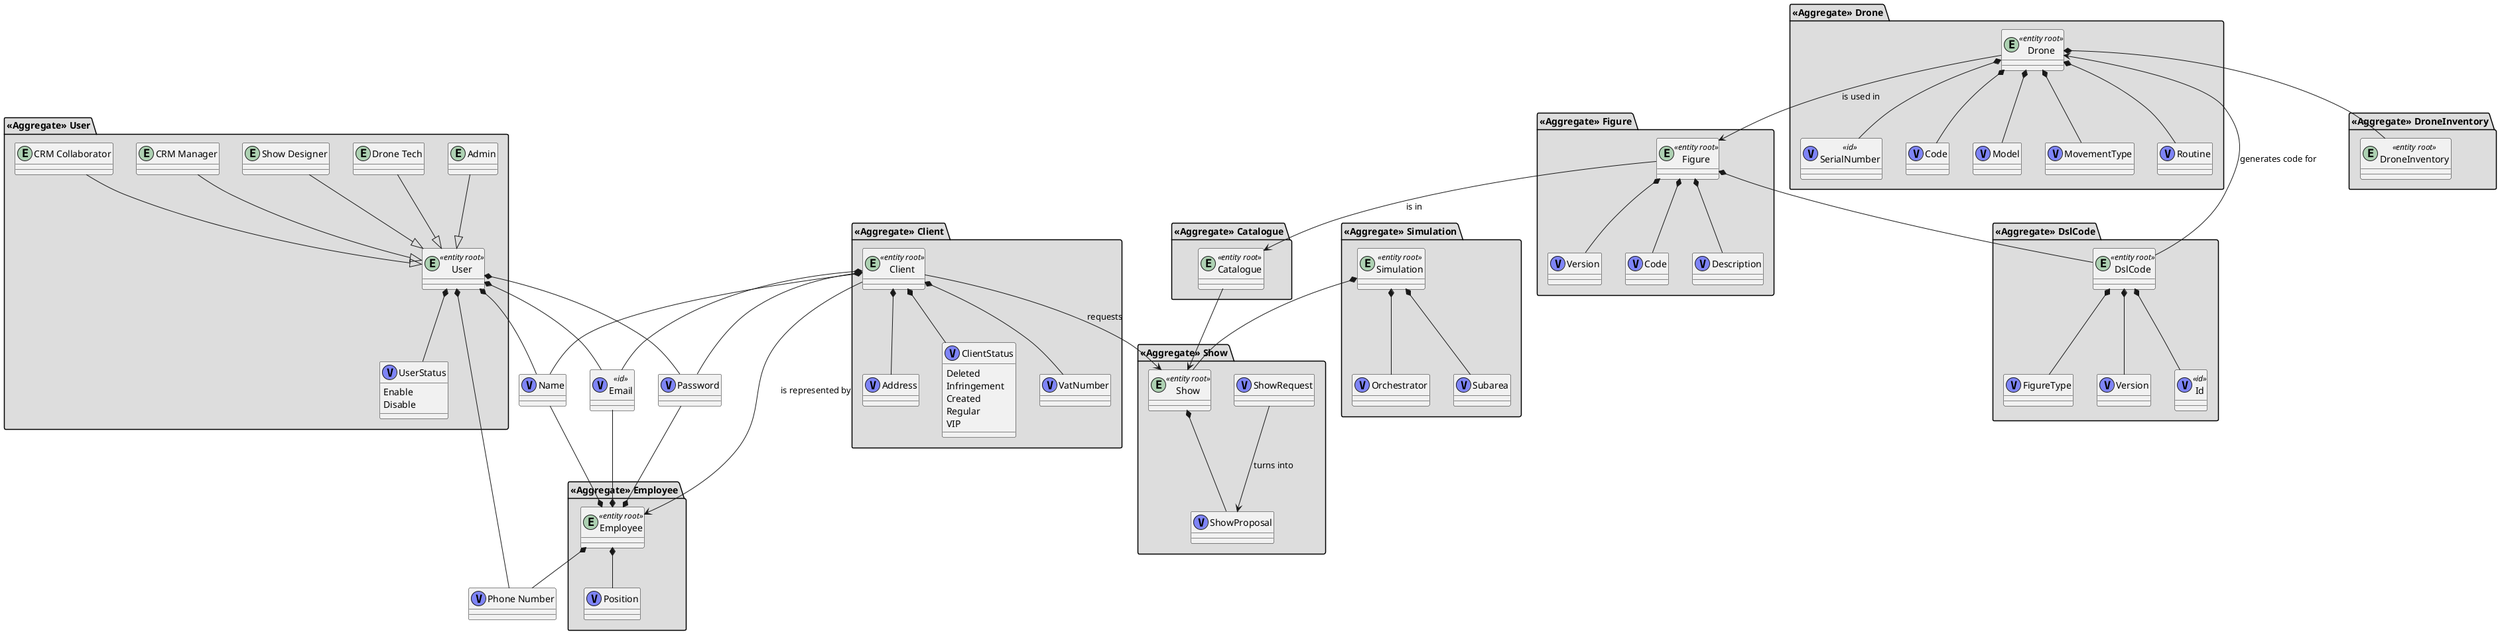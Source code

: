 @startuml



package "**«Aggregate» User**" #DDDDDD {

        entity "User" as entity_user <<entity root>> {
        }


        class "UserStatus" as vObject_userStatus <<(V, #7E84F7)>> {
                            Enable
                            Disable
                }

        entity_user *--down vObject_userStatus

        entity "Admin" as entity_admin {
        }
        entity "CRM Collaborator" as entity_crmcollaborator {
        }
        entity "CRM Manager" as entity_crmManager {
        }
        entity "Show Designer" as entity_showDesigner {
        }

        entity "Drone Tech" as entity_droneTech {
                }

        entity_user <|--up entity_admin
        entity_user <|--up entity_crmcollaborator
        entity_user <|--up entity_crmManager
        entity_user <|--up entity_showDesigner
        entity_user <|--up entity_droneTech
}

class "Email" as vObject_email <<id>> <<(V, #7E84F7)>> {
        }

class "Name" as vObject_name <<(V, #7E84F7)>> {
        }

class "Password" as vObject_password <<(V, #7E84F7)>> {
        }

class "Phone Number" as vObject_phoneNumber <<(V, #7E84F7)>> {
                }

package "**«Aggregate» Employee**" #DDDDDD {

        entity "Employee" as entity_employee <<entity root>> {
        }

        class "Position" as vObject_position <<(V, #7E84F7)>> {
        }


        entity_employee *--down vObject_position
}


package "**«Aggregate» Client**" #DDDDDD {

        entity "Client" as entity_client <<entity root>> {
        }
        class "VatNumber" as vObject_vatNumber <<(V, #7E84F7)>> {
        }
        class "Address" as vObject_customerAddress <<(V, #7E84F7)>> {
        }

        class "ClientStatus" as vObject_clientStatus <<(V, #7E84F7)>> {
                    Deleted
                    Infringement
                    Created
                    Regular
                    VIP
        }

        entity_client *--down vObject_clientStatus
        entity_client *--down vObject_customerAddress
        entity_client *--down vObject_vatNumber


}

package "**«Aggregate» Drone**" #DDDDDD {

        entity "Drone" as entity_drone <<entity root>> {
        }
        class "Routine" as vObject_routine <<(V, #7E84F7)>> {
        }
        class "SerialNumber" as vObject_serialNumber <<id>> <<(V, #7E84F7)>> {
        }
        class "Code" as vObject_code <<(V, #7E84F7)>> {
        }
        class "Model" as vObject_model <<(V, #7E84F7)>> {
        }
        class "MovementType" as vObject_movementType <<(V, #7E84F7)>> {
        }

        entity_drone *--down vObject_model
        entity_drone *--down vObject_code
        entity_drone *--down vObject_routine
        entity_drone *--down vObject_serialNumber
        entity_drone *--down vObject_movementType
}
package "**«Aggregate» DroneInventory**" #DDDDDD {

    entity "DroneInventory" as entity_droneInventory  <<entity root>> {
    }

}

package "**«Aggregate» Show**" #DDDDDD {

    entity "Show" as entity_show  <<entity root>> {
    }
    class "ShowProposal" as vObject_showProposal <<(V, #7E84F7)>> {
    }
    class "ShowRequest" as vObject_showRequest <<(V, #7E84F7)>> {
    }

    entity_show *--down vObject_showProposal
    vObject_showRequest -->vObject_showProposal: "turns into"

}

package "**«Aggregate» Simulation**" #DDDDDD {

    entity "Simulation" as entity_simulation  <<entity root>> {
    }
    class "Orchestrator" as vObject_orchestrator <<(V, #7E84F7)>> {
    }
    class "Subarea" as vObject_subarea <<(V, #7E84F7)>> {
    }

    entity_simulation*--down vObject_orchestrator
    entity_simulation*--down vObject_subarea
}


package "**«Aggregate» Figure**" #DDDDDD {

        entity "Figure" as entity_figure <<entity root>> {
        }
        class "Description" as vObject_description <<(V, #7E84F7)>> {
        }
        class "Version" as vObject_figureVersion <<(V, #7E84F7)>> {
        }

        class "Code" as vObject_code <<(V, #7E84F7)>> {
                }

        entity_figure *--down vObject_description
        entity_figure *--down vObject_figureVersion
        entity_figure *--down vObject_code

}
package "**«Aggregate» DslCode**" #DDDDDD {

    entity "DslCode" as entity_dslCode  <<entity root>> {
    }
    class "Version" as vObject_version <<(V, #7E84F7)>> {
    }
    class "Id" as vObject_id <<id>> <<(V, #7E84F7)>> {
    }
    class "FigureType" as vObject_figureType <<(V, #7E84F7)>> {
    }

    entity_dslCode *--down vObject_version
    entity_dslCode *--down vObject_id
    entity_dslCode *--down vObject_figureType
}

package "**«Aggregate» Catalogue**" #DDDDDD {

    entity "Catalogue" as entity_catalogue <<entity root>> {
    }


}




entity_client *--down vObject_email
entity_client *--down vObject_name
entity_client *--down vObject_password


entity_user *--down vObject_email
entity_user *--down vObject_password
entity_user *--down vObject_name
entity_user *--down vObject_phoneNumber






entity_employee *--up vObject_email
entity_employee *--left vObject_name
entity_employee *--up vObject_password
entity_employee *--down vObject_phoneNumber

entity_drone --> entity_figure: "is used in"
entity_drone *--down entity_droneInventory

entity_client --> entity_employee: "is represented by"
entity_client --> entity_show: "requests"

entity_dslCode --> entity_drone: "generates code for"

entity_figure *--down entity_dslCode
entity_figure --> entity_catalogue: "is in"

entity_catalogue --> entity_show

entity_simulation *--down entity_show


@enduml